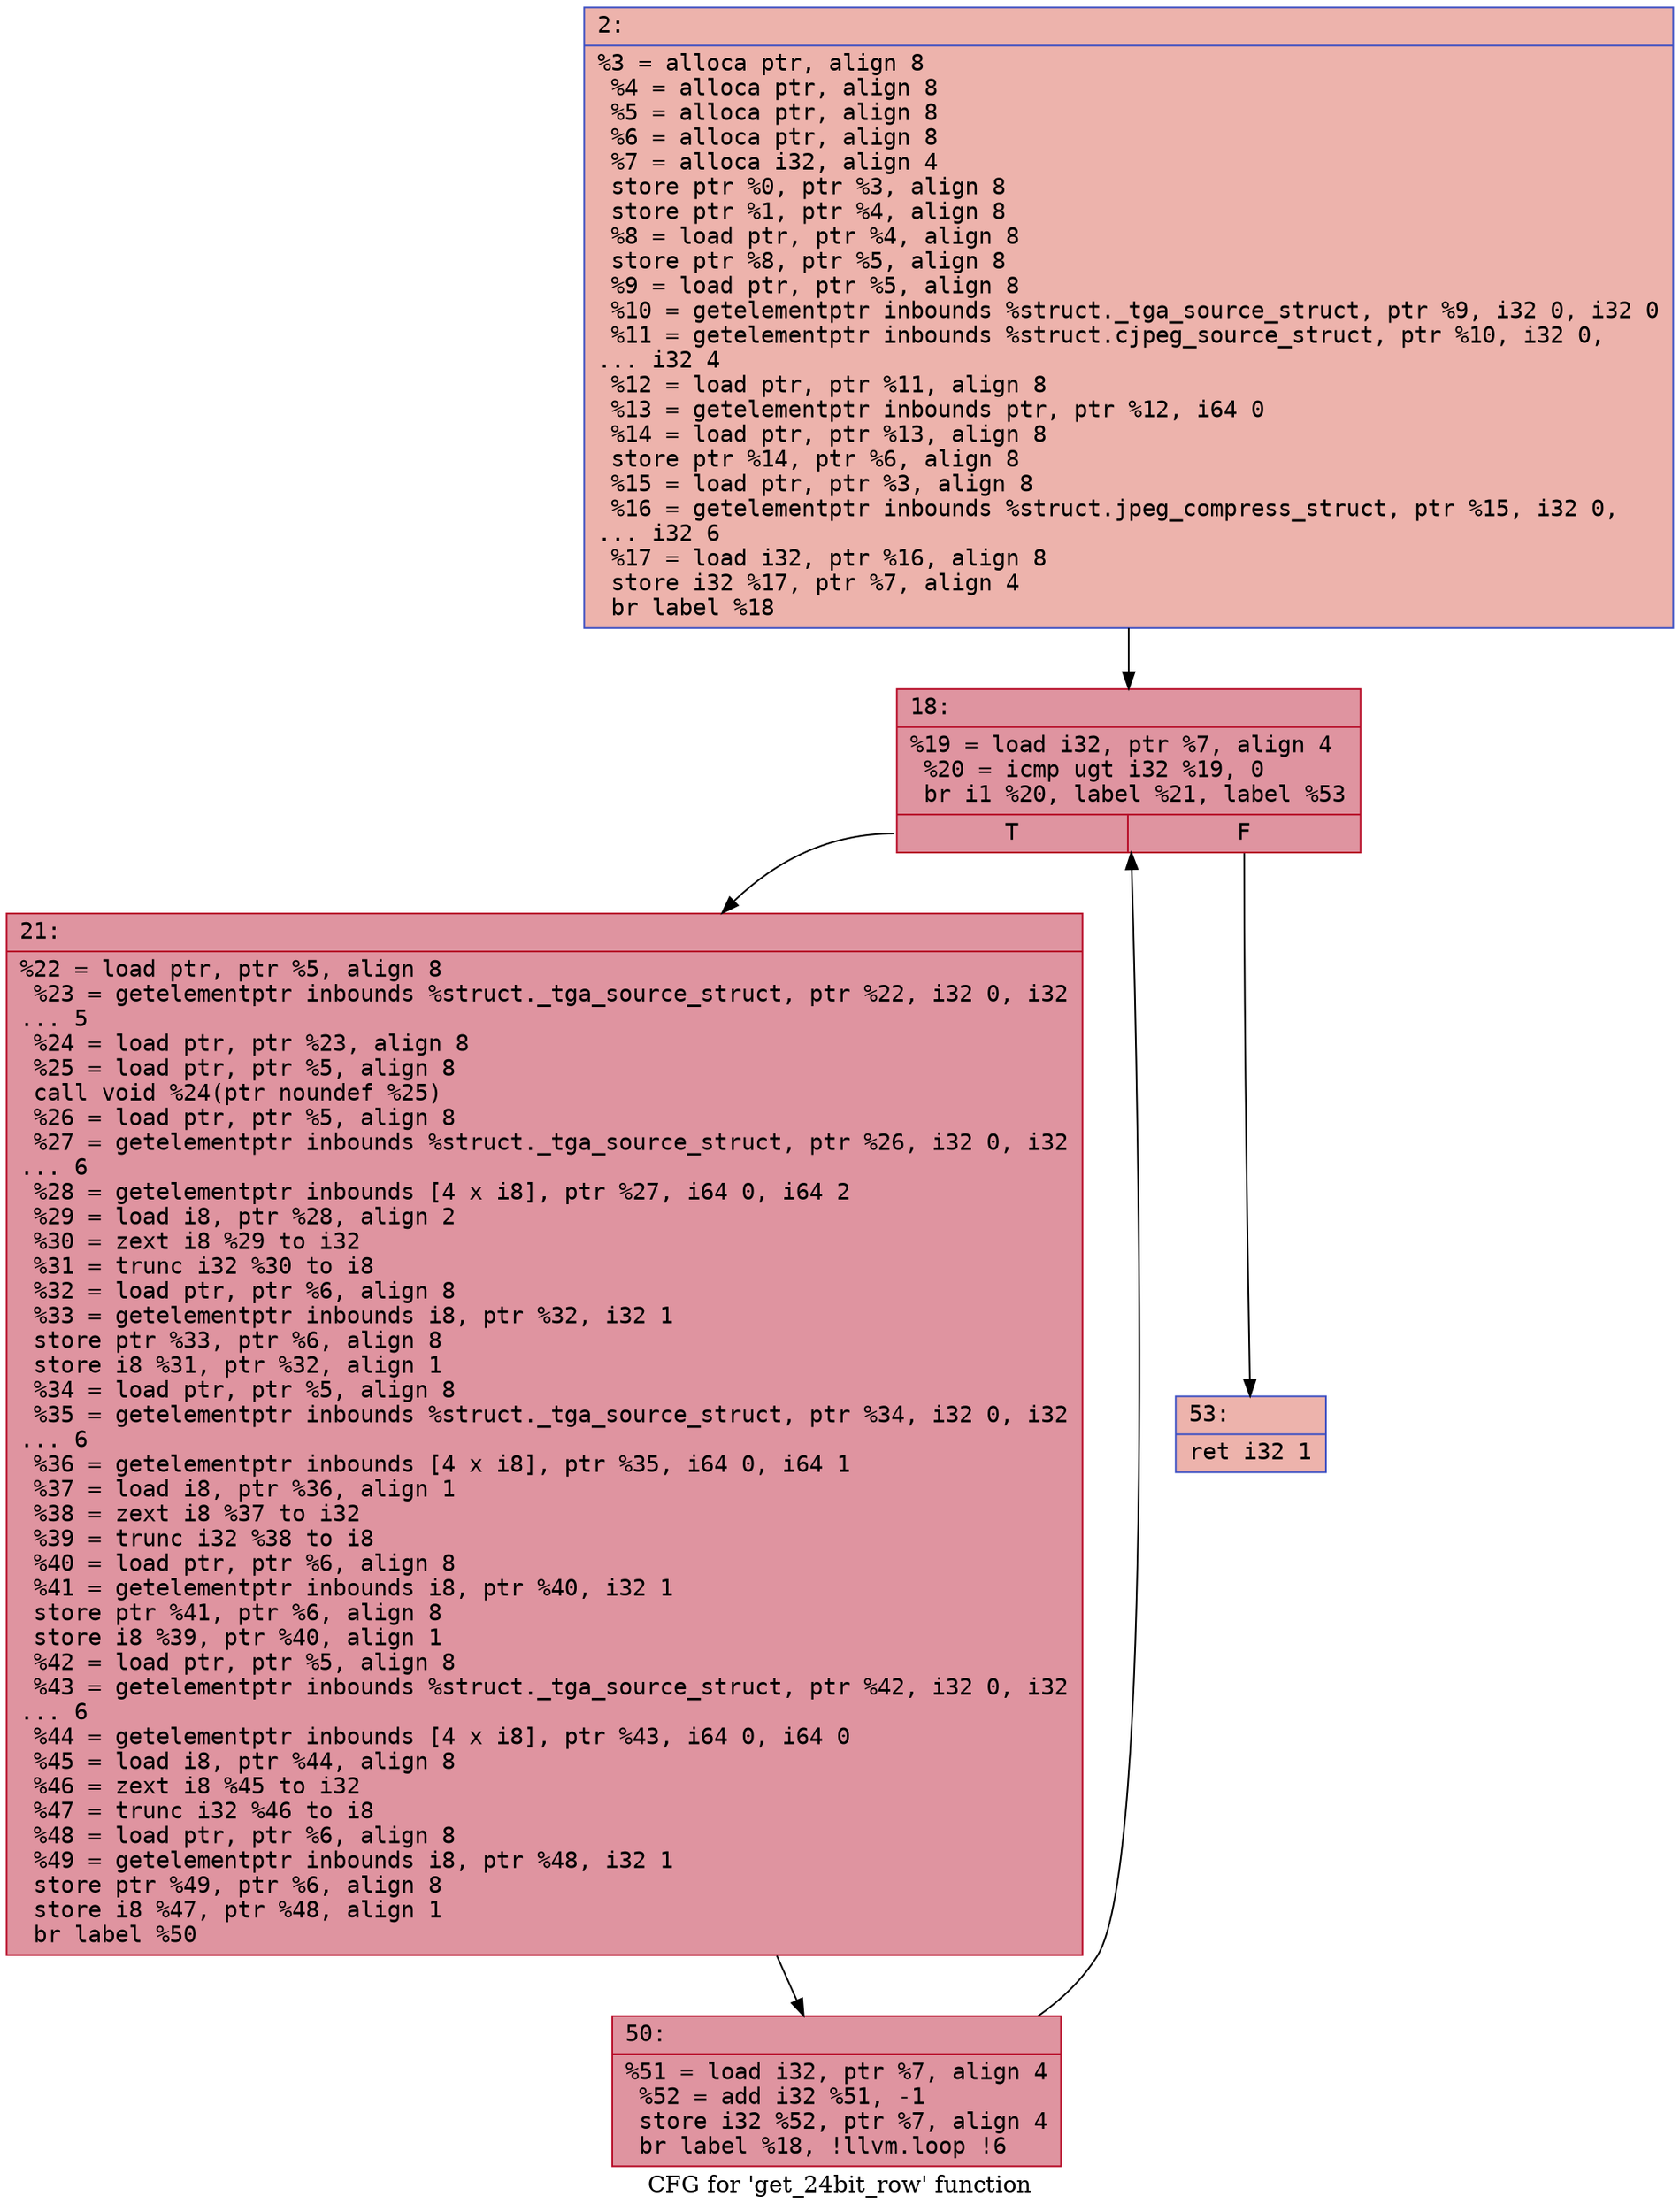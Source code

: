 digraph "CFG for 'get_24bit_row' function" {
	label="CFG for 'get_24bit_row' function";

	Node0x60000143ba20 [shape=record,color="#3d50c3ff", style=filled, fillcolor="#d6524470" fontname="Courier",label="{2:\l|  %3 = alloca ptr, align 8\l  %4 = alloca ptr, align 8\l  %5 = alloca ptr, align 8\l  %6 = alloca ptr, align 8\l  %7 = alloca i32, align 4\l  store ptr %0, ptr %3, align 8\l  store ptr %1, ptr %4, align 8\l  %8 = load ptr, ptr %4, align 8\l  store ptr %8, ptr %5, align 8\l  %9 = load ptr, ptr %5, align 8\l  %10 = getelementptr inbounds %struct._tga_source_struct, ptr %9, i32 0, i32 0\l  %11 = getelementptr inbounds %struct.cjpeg_source_struct, ptr %10, i32 0,\l... i32 4\l  %12 = load ptr, ptr %11, align 8\l  %13 = getelementptr inbounds ptr, ptr %12, i64 0\l  %14 = load ptr, ptr %13, align 8\l  store ptr %14, ptr %6, align 8\l  %15 = load ptr, ptr %3, align 8\l  %16 = getelementptr inbounds %struct.jpeg_compress_struct, ptr %15, i32 0,\l... i32 6\l  %17 = load i32, ptr %16, align 8\l  store i32 %17, ptr %7, align 4\l  br label %18\l}"];
	Node0x60000143ba20 -> Node0x60000143ba70[tooltip="2 -> 18\nProbability 100.00%" ];
	Node0x60000143ba70 [shape=record,color="#b70d28ff", style=filled, fillcolor="#b70d2870" fontname="Courier",label="{18:\l|  %19 = load i32, ptr %7, align 4\l  %20 = icmp ugt i32 %19, 0\l  br i1 %20, label %21, label %53\l|{<s0>T|<s1>F}}"];
	Node0x60000143ba70:s0 -> Node0x60000143bac0[tooltip="18 -> 21\nProbability 96.88%" ];
	Node0x60000143ba70:s1 -> Node0x60000143bb60[tooltip="18 -> 53\nProbability 3.12%" ];
	Node0x60000143bac0 [shape=record,color="#b70d28ff", style=filled, fillcolor="#b70d2870" fontname="Courier",label="{21:\l|  %22 = load ptr, ptr %5, align 8\l  %23 = getelementptr inbounds %struct._tga_source_struct, ptr %22, i32 0, i32\l... 5\l  %24 = load ptr, ptr %23, align 8\l  %25 = load ptr, ptr %5, align 8\l  call void %24(ptr noundef %25)\l  %26 = load ptr, ptr %5, align 8\l  %27 = getelementptr inbounds %struct._tga_source_struct, ptr %26, i32 0, i32\l... 6\l  %28 = getelementptr inbounds [4 x i8], ptr %27, i64 0, i64 2\l  %29 = load i8, ptr %28, align 2\l  %30 = zext i8 %29 to i32\l  %31 = trunc i32 %30 to i8\l  %32 = load ptr, ptr %6, align 8\l  %33 = getelementptr inbounds i8, ptr %32, i32 1\l  store ptr %33, ptr %6, align 8\l  store i8 %31, ptr %32, align 1\l  %34 = load ptr, ptr %5, align 8\l  %35 = getelementptr inbounds %struct._tga_source_struct, ptr %34, i32 0, i32\l... 6\l  %36 = getelementptr inbounds [4 x i8], ptr %35, i64 0, i64 1\l  %37 = load i8, ptr %36, align 1\l  %38 = zext i8 %37 to i32\l  %39 = trunc i32 %38 to i8\l  %40 = load ptr, ptr %6, align 8\l  %41 = getelementptr inbounds i8, ptr %40, i32 1\l  store ptr %41, ptr %6, align 8\l  store i8 %39, ptr %40, align 1\l  %42 = load ptr, ptr %5, align 8\l  %43 = getelementptr inbounds %struct._tga_source_struct, ptr %42, i32 0, i32\l... 6\l  %44 = getelementptr inbounds [4 x i8], ptr %43, i64 0, i64 0\l  %45 = load i8, ptr %44, align 8\l  %46 = zext i8 %45 to i32\l  %47 = trunc i32 %46 to i8\l  %48 = load ptr, ptr %6, align 8\l  %49 = getelementptr inbounds i8, ptr %48, i32 1\l  store ptr %49, ptr %6, align 8\l  store i8 %47, ptr %48, align 1\l  br label %50\l}"];
	Node0x60000143bac0 -> Node0x60000143bb10[tooltip="21 -> 50\nProbability 100.00%" ];
	Node0x60000143bb10 [shape=record,color="#b70d28ff", style=filled, fillcolor="#b70d2870" fontname="Courier",label="{50:\l|  %51 = load i32, ptr %7, align 4\l  %52 = add i32 %51, -1\l  store i32 %52, ptr %7, align 4\l  br label %18, !llvm.loop !6\l}"];
	Node0x60000143bb10 -> Node0x60000143ba70[tooltip="50 -> 18\nProbability 100.00%" ];
	Node0x60000143bb60 [shape=record,color="#3d50c3ff", style=filled, fillcolor="#d6524470" fontname="Courier",label="{53:\l|  ret i32 1\l}"];
}
